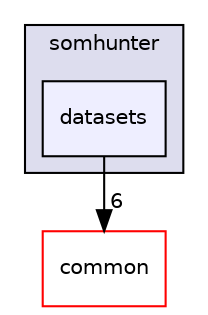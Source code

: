 digraph "src/somhunter/datasets" {
  compound=true
  node [ fontsize="10", fontname="Helvetica"];
  edge [ labelfontsize="10", labelfontname="Helvetica"];
  subgraph clusterdir_cbaf2f19bfda0c28ea5a0cb4e99e0b36 {
    graph [ bgcolor="#ddddee", pencolor="black", label="somhunter" fontname="Helvetica", fontsize="10", URL="dir_cbaf2f19bfda0c28ea5a0cb4e99e0b36.html"]
  dir_b7f3fb37dc83b0390c31d8e85a953c0e [shape=box, label="datasets", style="filled", fillcolor="#eeeeff", pencolor="black", URL="dir_b7f3fb37dc83b0390c31d8e85a953c0e.html"];
  }
  dir_fdedb0aba14d44ce9d99bc100e026e6a [shape=box label="common" fillcolor="white" style="filled" color="red" URL="dir_fdedb0aba14d44ce9d99bc100e026e6a.html"];
  dir_b7f3fb37dc83b0390c31d8e85a953c0e->dir_fdedb0aba14d44ce9d99bc100e026e6a [headlabel="6", labeldistance=1.5 headhref="dir_000012_000003.html"];
}
